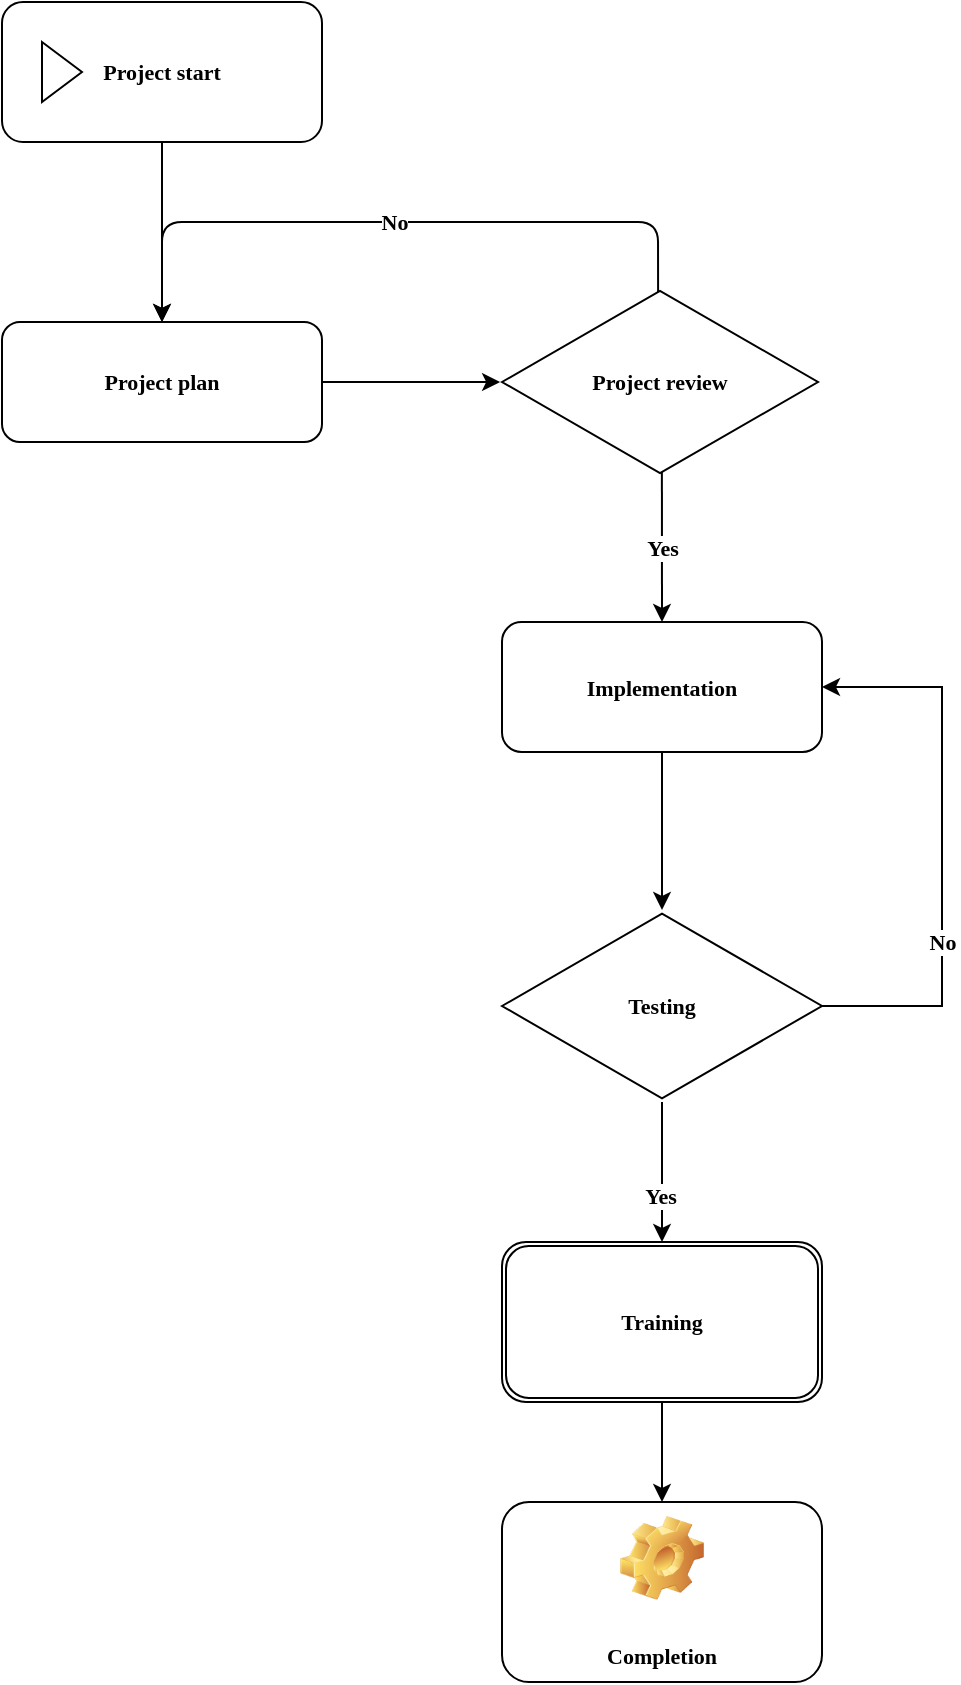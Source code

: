 <mxfile version="12.3.3" type="github" pages="1">
  <diagram id="M6IYkmb3XFoDNZhAVSYl" name="Page-1">
    <mxGraphModel dx="508" dy="670" grid="1" gridSize="10" guides="1" tooltips="1" connect="1" arrows="1" fold="1" page="1" pageScale="1" pageWidth="827" pageHeight="1169" math="0" shadow="0">
      <root>
        <mxCell id="0"/>
        <mxCell id="1" parent="0"/>
        <mxCell id="jbUb9UtcFSAOGy5wSD08-1" value="Project plan" style="shape=ext;double=0;rounded=1;whiteSpace=wrap;html=1;fillColor=none;strokeColor=#000000;fontSize=11;fontFamily=Times New Roman;fontStyle=1" parent="1" vertex="1">
          <mxGeometry x="110" y="290" width="160" height="60" as="geometry"/>
        </mxCell>
        <mxCell id="jbUb9UtcFSAOGy5wSD08-2" value="Project start" style="html=1;whiteSpace=wrap;container=1;recursiveResize=0;collapsible=0;rounded=1;fontSize=11;fontFamily=Times New Roman;fontStyle=1" parent="1" vertex="1">
          <mxGeometry x="110" y="130" width="160" height="70" as="geometry"/>
        </mxCell>
        <mxCell id="jbUb9UtcFSAOGy5wSD08-3" value="" style="triangle;html=1;whiteSpace=wrap;fontSize=11;fontFamily=Times New Roman;fontStyle=1" parent="jbUb9UtcFSAOGy5wSD08-2" vertex="1">
          <mxGeometry x="20" y="20" width="20" height="30" as="geometry"/>
        </mxCell>
        <mxCell id="jbUb9UtcFSAOGy5wSD08-4" value="Project review" style="html=1;whiteSpace=wrap;aspect=fixed;shape=isoRectangle;fontSize=11;fontFamily=Times New Roman;fontStyle=1" parent="1" vertex="1">
          <mxGeometry x="360" y="272.5" width="158" height="95" as="geometry"/>
        </mxCell>
        <mxCell id="jbUb9UtcFSAOGy5wSD08-16" value="" style="edgeStyle=orthogonalEdgeStyle;rounded=0;orthogonalLoop=1;jettySize=auto;html=1;fontSize=11;fontFamily=Times New Roman;fontStyle=1" parent="1" source="jbUb9UtcFSAOGy5wSD08-6" target="jbUb9UtcFSAOGy5wSD08-8" edge="1">
          <mxGeometry relative="1" as="geometry"/>
        </mxCell>
        <mxCell id="jbUb9UtcFSAOGy5wSD08-6" value="Implementation" style="shape=ext;double=0;rounded=1;whiteSpace=wrap;html=1;fillColor=none;strokeColor=#000000;fontSize=11;fontFamily=Times New Roman;fontStyle=1" parent="1" vertex="1">
          <mxGeometry x="360" y="440" width="160" height="65" as="geometry"/>
        </mxCell>
        <mxCell id="jbUb9UtcFSAOGy5wSD08-17" value="" style="edgeStyle=orthogonalEdgeStyle;rounded=0;orthogonalLoop=1;jettySize=auto;html=1;fontSize=11;fontFamily=Times New Roman;fontStyle=1" parent="1" source="jbUb9UtcFSAOGy5wSD08-8" target="jbUb9UtcFSAOGy5wSD08-10" edge="1">
          <mxGeometry relative="1" as="geometry"/>
        </mxCell>
        <mxCell id="jbUb9UtcFSAOGy5wSD08-20" value="Yes" style="text;html=1;align=center;verticalAlign=middle;resizable=0;points=[];;labelBackgroundColor=#ffffff;fontSize=11;fontFamily=Times New Roman;fontStyle=1" parent="jbUb9UtcFSAOGy5wSD08-17" vertex="1" connectable="0">
          <mxGeometry x="0.333" y="-1" relative="1" as="geometry">
            <mxPoint as="offset"/>
          </mxGeometry>
        </mxCell>
        <mxCell id="jbUb9UtcFSAOGy5wSD08-19" value="" style="edgeStyle=orthogonalEdgeStyle;rounded=0;orthogonalLoop=1;jettySize=auto;html=1;entryX=1;entryY=0.5;entryDx=0;entryDy=0;fontSize=11;fontFamily=Times New Roman;fontStyle=1" parent="1" source="jbUb9UtcFSAOGy5wSD08-8" target="jbUb9UtcFSAOGy5wSD08-6" edge="1">
          <mxGeometry relative="1" as="geometry">
            <mxPoint x="600" y="480" as="targetPoint"/>
            <Array as="points">
              <mxPoint x="580" y="632"/>
              <mxPoint x="580" y="473"/>
            </Array>
          </mxGeometry>
        </mxCell>
        <mxCell id="jbUb9UtcFSAOGy5wSD08-21" value="No" style="text;html=1;align=center;verticalAlign=middle;resizable=0;points=[];;labelBackgroundColor=#ffffff;fontSize=11;fontFamily=Times New Roman;fontStyle=1" parent="jbUb9UtcFSAOGy5wSD08-19" vertex="1" connectable="0">
          <mxGeometry x="-0.319" y="34" relative="1" as="geometry">
            <mxPoint x="34" y="3" as="offset"/>
          </mxGeometry>
        </mxCell>
        <mxCell id="jbUb9UtcFSAOGy5wSD08-8" value="Testing" style="html=1;whiteSpace=wrap;aspect=fixed;shape=isoRectangle;rounded=1;strokeColor=#000000;fillColor=none;fontSize=11;fontFamily=Times New Roman;fontStyle=1" parent="1" vertex="1">
          <mxGeometry x="360" y="584" width="160" height="96" as="geometry"/>
        </mxCell>
        <mxCell id="jbUb9UtcFSAOGy5wSD08-9" value="Completion" style="label;whiteSpace=wrap;html=1;align=center;verticalAlign=bottom;spacingLeft=0;spacingBottom=4;imageAlign=center;imageVerticalAlign=top;image=img/clipart/Gear_128x128.png;rounded=1;strokeColor=#000000;fillColor=none;fontSize=11;fontFamily=Times New Roman;fontStyle=1" parent="1" vertex="1">
          <mxGeometry x="360" y="880" width="160" height="90" as="geometry"/>
        </mxCell>
        <mxCell id="jbUb9UtcFSAOGy5wSD08-22" value="" style="edgeStyle=orthogonalEdgeStyle;rounded=0;orthogonalLoop=1;jettySize=auto;html=1;fontSize=11;fontFamily=Times New Roman;fontStyle=1" parent="1" source="jbUb9UtcFSAOGy5wSD08-10" target="jbUb9UtcFSAOGy5wSD08-9" edge="1">
          <mxGeometry relative="1" as="geometry"/>
        </mxCell>
        <mxCell id="jbUb9UtcFSAOGy5wSD08-10" value="Training" style="shape=ext;double=1;rounded=1;whiteSpace=wrap;html=1;strokeColor=#000000;fillColor=none;fontSize=11;fontFamily=Times New Roman;fontStyle=1" parent="1" vertex="1">
          <mxGeometry x="360" y="750" width="160" height="80" as="geometry"/>
        </mxCell>
        <mxCell id="jbUb9UtcFSAOGy5wSD08-11" value="" style="endArrow=classic;html=1;exitX=0.5;exitY=1;exitDx=0;exitDy=0;fontSize=11;fontFamily=Times New Roman;fontStyle=1" parent="1" source="jbUb9UtcFSAOGy5wSD08-2" target="jbUb9UtcFSAOGy5wSD08-1" edge="1">
          <mxGeometry width="50" height="50" relative="1" as="geometry">
            <mxPoint x="200" y="380" as="sourcePoint"/>
            <mxPoint x="210" y="650" as="targetPoint"/>
          </mxGeometry>
        </mxCell>
        <mxCell id="jbUb9UtcFSAOGy5wSD08-12" value="" style="endArrow=classic;html=1;exitX=1;exitY=0.5;exitDx=0;exitDy=0;entryX=-0.006;entryY=0.5;entryDx=0;entryDy=0;entryPerimeter=0;fontSize=11;fontFamily=Times New Roman;fontStyle=1" parent="1" source="jbUb9UtcFSAOGy5wSD08-1" target="jbUb9UtcFSAOGy5wSD08-4" edge="1">
          <mxGeometry width="50" height="50" relative="1" as="geometry">
            <mxPoint x="160" y="670" as="sourcePoint"/>
            <mxPoint x="330" y="520" as="targetPoint"/>
          </mxGeometry>
        </mxCell>
        <mxCell id="jbUb9UtcFSAOGy5wSD08-14" value="Yes" style="endArrow=classic;html=1;exitX=0.506;exitY=0.974;exitDx=0;exitDy=0;exitPerimeter=0;entryX=0.5;entryY=0;entryDx=0;entryDy=0;fontSize=11;fontFamily=Times New Roman;fontStyle=1" parent="1" source="jbUb9UtcFSAOGy5wSD08-4" target="jbUb9UtcFSAOGy5wSD08-6" edge="1">
          <mxGeometry width="50" height="50" relative="1" as="geometry">
            <mxPoint x="430" y="410" as="sourcePoint"/>
            <mxPoint x="480" y="360" as="targetPoint"/>
          </mxGeometry>
        </mxCell>
        <mxCell id="jbUb9UtcFSAOGy5wSD08-15" value="No" style="endArrow=classic;html=1;entryX=0.5;entryY=0;entryDx=0;entryDy=0;exitX=0.494;exitY=0.026;exitDx=0;exitDy=0;exitPerimeter=0;fontSize=11;fontFamily=Times New Roman;fontStyle=1" parent="1" source="jbUb9UtcFSAOGy5wSD08-4" target="jbUb9UtcFSAOGy5wSD08-1" edge="1">
          <mxGeometry width="50" height="50" relative="1" as="geometry">
            <mxPoint x="430" y="280" as="sourcePoint"/>
            <mxPoint x="210" y="250" as="targetPoint"/>
            <Array as="points">
              <mxPoint x="438" y="240"/>
              <mxPoint x="190" y="240"/>
            </Array>
          </mxGeometry>
        </mxCell>
      </root>
    </mxGraphModel>
  </diagram>
</mxfile>
